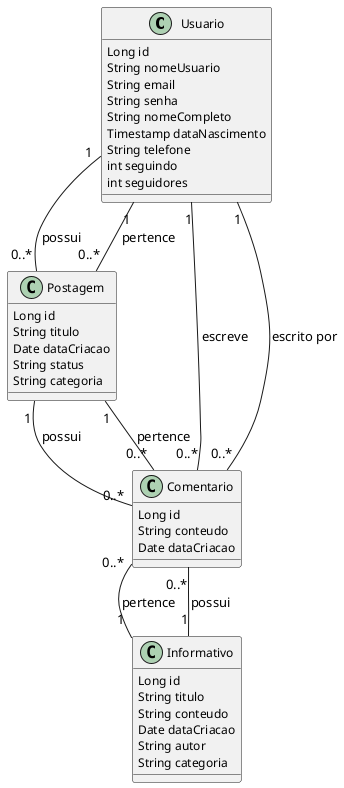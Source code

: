 @startuml
skinparam class {
    FontSize 14
    AttributeFontSize 12
    AttributeFontColor Black
}

skinparam nodesep 50
skinparam ranksep 50

class Usuario {
    Long id
    String nomeUsuario
    String email
    String senha
    String nomeCompleto
    Timestamp dataNascimento
    String telefone
    int seguindo
    int seguidores
}

class Postagem {
    Long id
    String titulo
    Date dataCriacao
    String status
    String categoria
}

class Informativo {
    Long id
    String titulo
    String conteudo
    Date dataCriacao
    String autor
    String categoria
}

class Comentario {
    Long id
    String conteudo
    Date dataCriacao
}

Usuario "1" -- "0..*" Postagem : possui
Usuario "1" -- "0..*" Comentario : escreve
Postagem "0..*" -- "1" Usuario : pertence
Postagem "1" -- "0..*" Comentario : possui
Informativo "1" -- "0..*" Comentario : possui
Comentario "0..*" -- "1" Usuario : escrito por
Comentario "0..*" -- "1" Postagem : pertence
Comentario "0..*" -- "1" Informativo : pertence
@enduml

